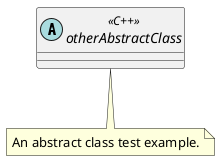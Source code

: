 ' glob_alias = "otherAbstractClass"
' glob_expected_result = ("otherAbstractClass", "abstract class", ["C++"])
'PUMLAMR
@startuml
'!include ./../../../pumla_macros.puml

!if ($PUMVarShowBody)
    abstract class otherAbstractClass <<C++>>

!endif

!if ($PUMVarShowDescr)
    note bottom of otherAbstractClass
        An abstract class test example.
    end note
!endif

@enduml